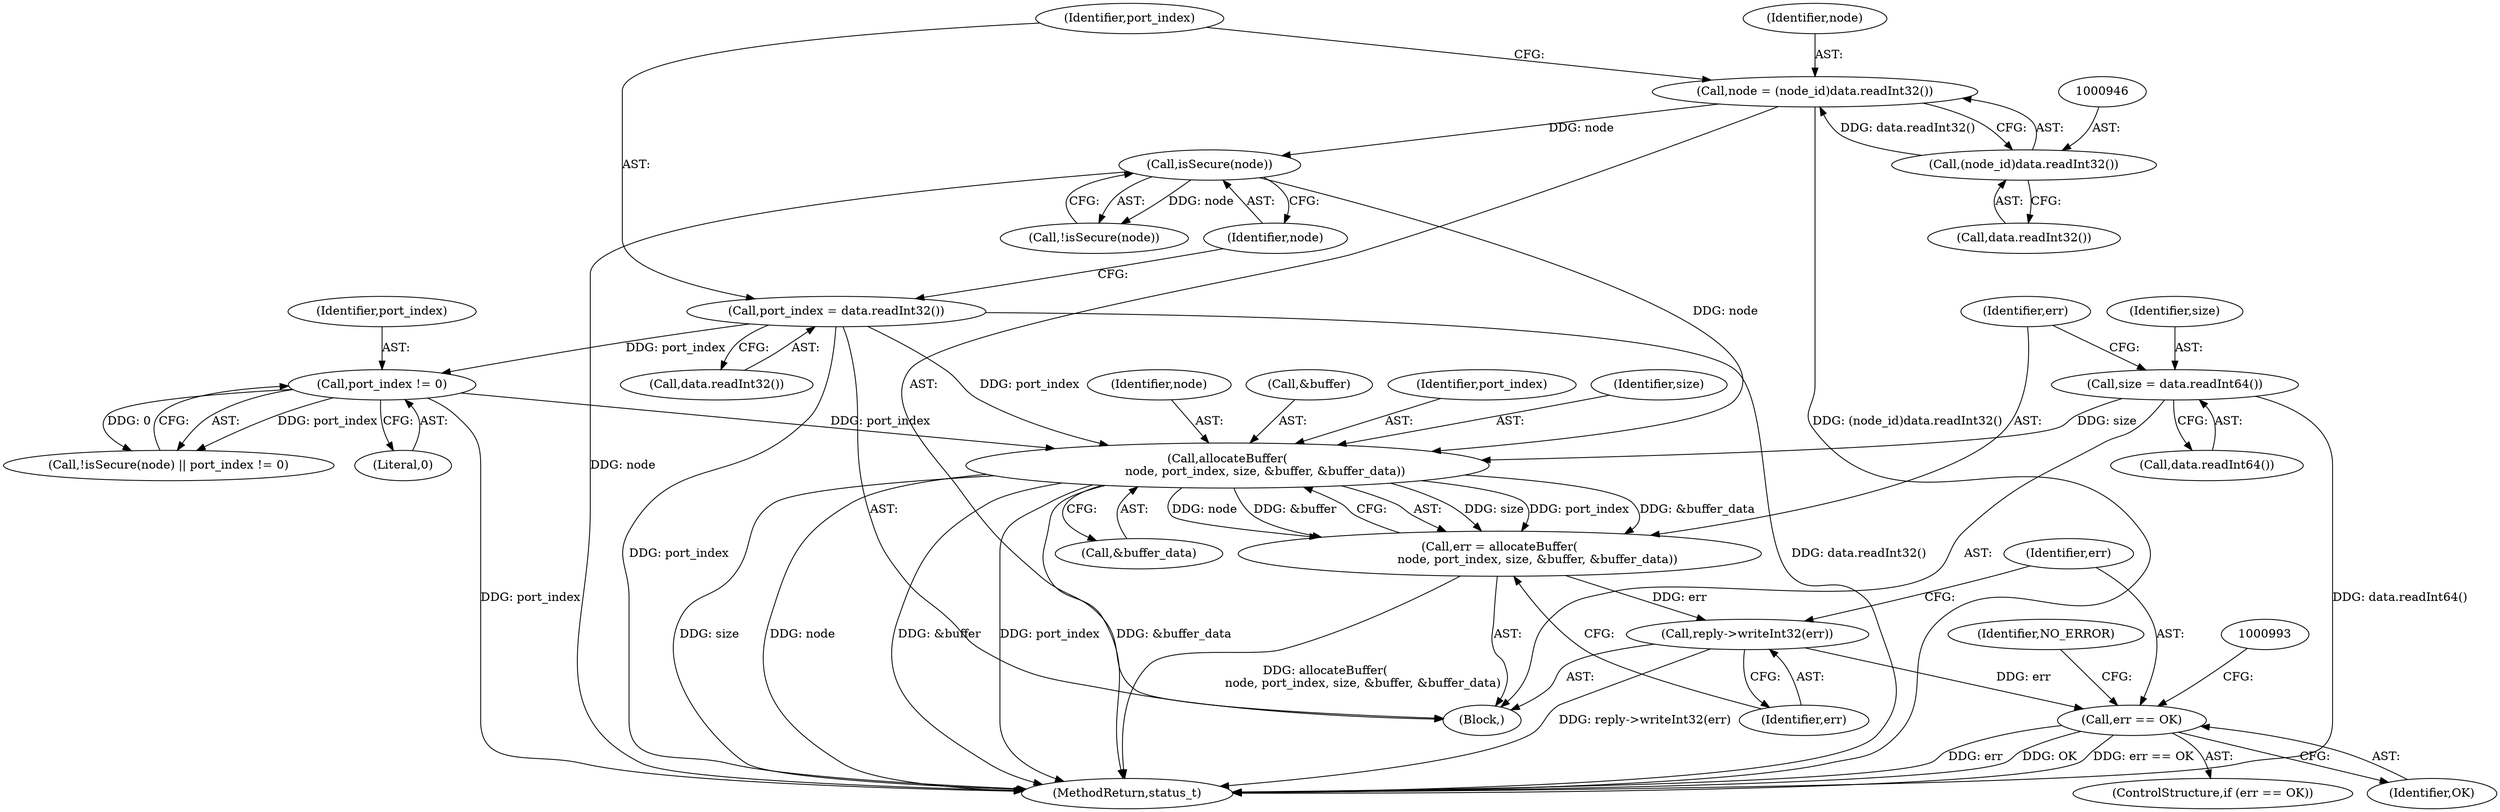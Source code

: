 digraph "0_Android_8d87321b704cb3f88e8cae668937d001fd63d5e3@API" {
"1000976" [label="(Call,allocateBuffer(\n                    node, port_index, size, &buffer, &buffer_data))"];
"1000955" [label="(Call,isSecure(node))"];
"1000943" [label="(Call,node = (node_id)data.readInt32())"];
"1000945" [label="(Call,(node_id)data.readInt32())"];
"1000949" [label="(Call,port_index = data.readInt32())"];
"1000957" [label="(Call,port_index != 0)"];
"1000968" [label="(Call,size = data.readInt64())"];
"1000974" [label="(Call,err = allocateBuffer(\n                    node, port_index, size, &buffer, &buffer_data))"];
"1000984" [label="(Call,reply->writeInt32(err))"];
"1000987" [label="(Call,err == OK)"];
"1000976" [label="(Call,allocateBuffer(\n                    node, port_index, size, &buffer, &buffer_data))"];
"1000982" [label="(Call,&buffer_data)"];
"1000987" [label="(Call,err == OK)"];
"1001207" [label="(MethodReturn,status_t)"];
"1000989" [label="(Identifier,OK)"];
"1000953" [label="(Call,!isSecure(node) || port_index != 0)"];
"1000944" [label="(Identifier,node)"];
"1000969" [label="(Identifier,size)"];
"1001000" [label="(Identifier,NO_ERROR)"];
"1000986" [label="(ControlStructure,if (err == OK))"];
"1000975" [label="(Identifier,err)"];
"1000956" [label="(Identifier,node)"];
"1000977" [label="(Identifier,node)"];
"1000980" [label="(Call,&buffer)"];
"1000954" [label="(Call,!isSecure(node))"];
"1000978" [label="(Identifier,port_index)"];
"1000958" [label="(Identifier,port_index)"];
"1000955" [label="(Call,isSecure(node))"];
"1000985" [label="(Identifier,err)"];
"1000974" [label="(Call,err = allocateBuffer(\n                    node, port_index, size, &buffer, &buffer_data))"];
"1000959" [label="(Literal,0)"];
"1000945" [label="(Call,(node_id)data.readInt32())"];
"1000979" [label="(Identifier,size)"];
"1000988" [label="(Identifier,err)"];
"1000950" [label="(Identifier,port_index)"];
"1000937" [label="(Block,)"];
"1000984" [label="(Call,reply->writeInt32(err))"];
"1000968" [label="(Call,size = data.readInt64())"];
"1000943" [label="(Call,node = (node_id)data.readInt32())"];
"1000947" [label="(Call,data.readInt32())"];
"1000970" [label="(Call,data.readInt64())"];
"1000957" [label="(Call,port_index != 0)"];
"1000951" [label="(Call,data.readInt32())"];
"1000949" [label="(Call,port_index = data.readInt32())"];
"1000976" -> "1000974"  [label="AST: "];
"1000976" -> "1000982"  [label="CFG: "];
"1000977" -> "1000976"  [label="AST: "];
"1000978" -> "1000976"  [label="AST: "];
"1000979" -> "1000976"  [label="AST: "];
"1000980" -> "1000976"  [label="AST: "];
"1000982" -> "1000976"  [label="AST: "];
"1000974" -> "1000976"  [label="CFG: "];
"1000976" -> "1001207"  [label="DDG: &buffer_data"];
"1000976" -> "1001207"  [label="DDG: size"];
"1000976" -> "1001207"  [label="DDG: node"];
"1000976" -> "1001207"  [label="DDG: &buffer"];
"1000976" -> "1001207"  [label="DDG: port_index"];
"1000976" -> "1000974"  [label="DDG: size"];
"1000976" -> "1000974"  [label="DDG: port_index"];
"1000976" -> "1000974"  [label="DDG: &buffer_data"];
"1000976" -> "1000974"  [label="DDG: node"];
"1000976" -> "1000974"  [label="DDG: &buffer"];
"1000955" -> "1000976"  [label="DDG: node"];
"1000949" -> "1000976"  [label="DDG: port_index"];
"1000957" -> "1000976"  [label="DDG: port_index"];
"1000968" -> "1000976"  [label="DDG: size"];
"1000955" -> "1000954"  [label="AST: "];
"1000955" -> "1000956"  [label="CFG: "];
"1000956" -> "1000955"  [label="AST: "];
"1000954" -> "1000955"  [label="CFG: "];
"1000955" -> "1001207"  [label="DDG: node"];
"1000955" -> "1000954"  [label="DDG: node"];
"1000943" -> "1000955"  [label="DDG: node"];
"1000943" -> "1000937"  [label="AST: "];
"1000943" -> "1000945"  [label="CFG: "];
"1000944" -> "1000943"  [label="AST: "];
"1000945" -> "1000943"  [label="AST: "];
"1000950" -> "1000943"  [label="CFG: "];
"1000943" -> "1001207"  [label="DDG: (node_id)data.readInt32()"];
"1000945" -> "1000943"  [label="DDG: data.readInt32()"];
"1000945" -> "1000947"  [label="CFG: "];
"1000946" -> "1000945"  [label="AST: "];
"1000947" -> "1000945"  [label="AST: "];
"1000949" -> "1000937"  [label="AST: "];
"1000949" -> "1000951"  [label="CFG: "];
"1000950" -> "1000949"  [label="AST: "];
"1000951" -> "1000949"  [label="AST: "];
"1000956" -> "1000949"  [label="CFG: "];
"1000949" -> "1001207"  [label="DDG: port_index"];
"1000949" -> "1001207"  [label="DDG: data.readInt32()"];
"1000949" -> "1000957"  [label="DDG: port_index"];
"1000957" -> "1000953"  [label="AST: "];
"1000957" -> "1000959"  [label="CFG: "];
"1000958" -> "1000957"  [label="AST: "];
"1000959" -> "1000957"  [label="AST: "];
"1000953" -> "1000957"  [label="CFG: "];
"1000957" -> "1001207"  [label="DDG: port_index"];
"1000957" -> "1000953"  [label="DDG: port_index"];
"1000957" -> "1000953"  [label="DDG: 0"];
"1000968" -> "1000937"  [label="AST: "];
"1000968" -> "1000970"  [label="CFG: "];
"1000969" -> "1000968"  [label="AST: "];
"1000970" -> "1000968"  [label="AST: "];
"1000975" -> "1000968"  [label="CFG: "];
"1000968" -> "1001207"  [label="DDG: data.readInt64()"];
"1000974" -> "1000937"  [label="AST: "];
"1000975" -> "1000974"  [label="AST: "];
"1000985" -> "1000974"  [label="CFG: "];
"1000974" -> "1001207"  [label="DDG: allocateBuffer(\n                    node, port_index, size, &buffer, &buffer_data)"];
"1000974" -> "1000984"  [label="DDG: err"];
"1000984" -> "1000937"  [label="AST: "];
"1000984" -> "1000985"  [label="CFG: "];
"1000985" -> "1000984"  [label="AST: "];
"1000988" -> "1000984"  [label="CFG: "];
"1000984" -> "1001207"  [label="DDG: reply->writeInt32(err)"];
"1000984" -> "1000987"  [label="DDG: err"];
"1000987" -> "1000986"  [label="AST: "];
"1000987" -> "1000989"  [label="CFG: "];
"1000988" -> "1000987"  [label="AST: "];
"1000989" -> "1000987"  [label="AST: "];
"1000993" -> "1000987"  [label="CFG: "];
"1001000" -> "1000987"  [label="CFG: "];
"1000987" -> "1001207"  [label="DDG: err"];
"1000987" -> "1001207"  [label="DDG: OK"];
"1000987" -> "1001207"  [label="DDG: err == OK"];
}
